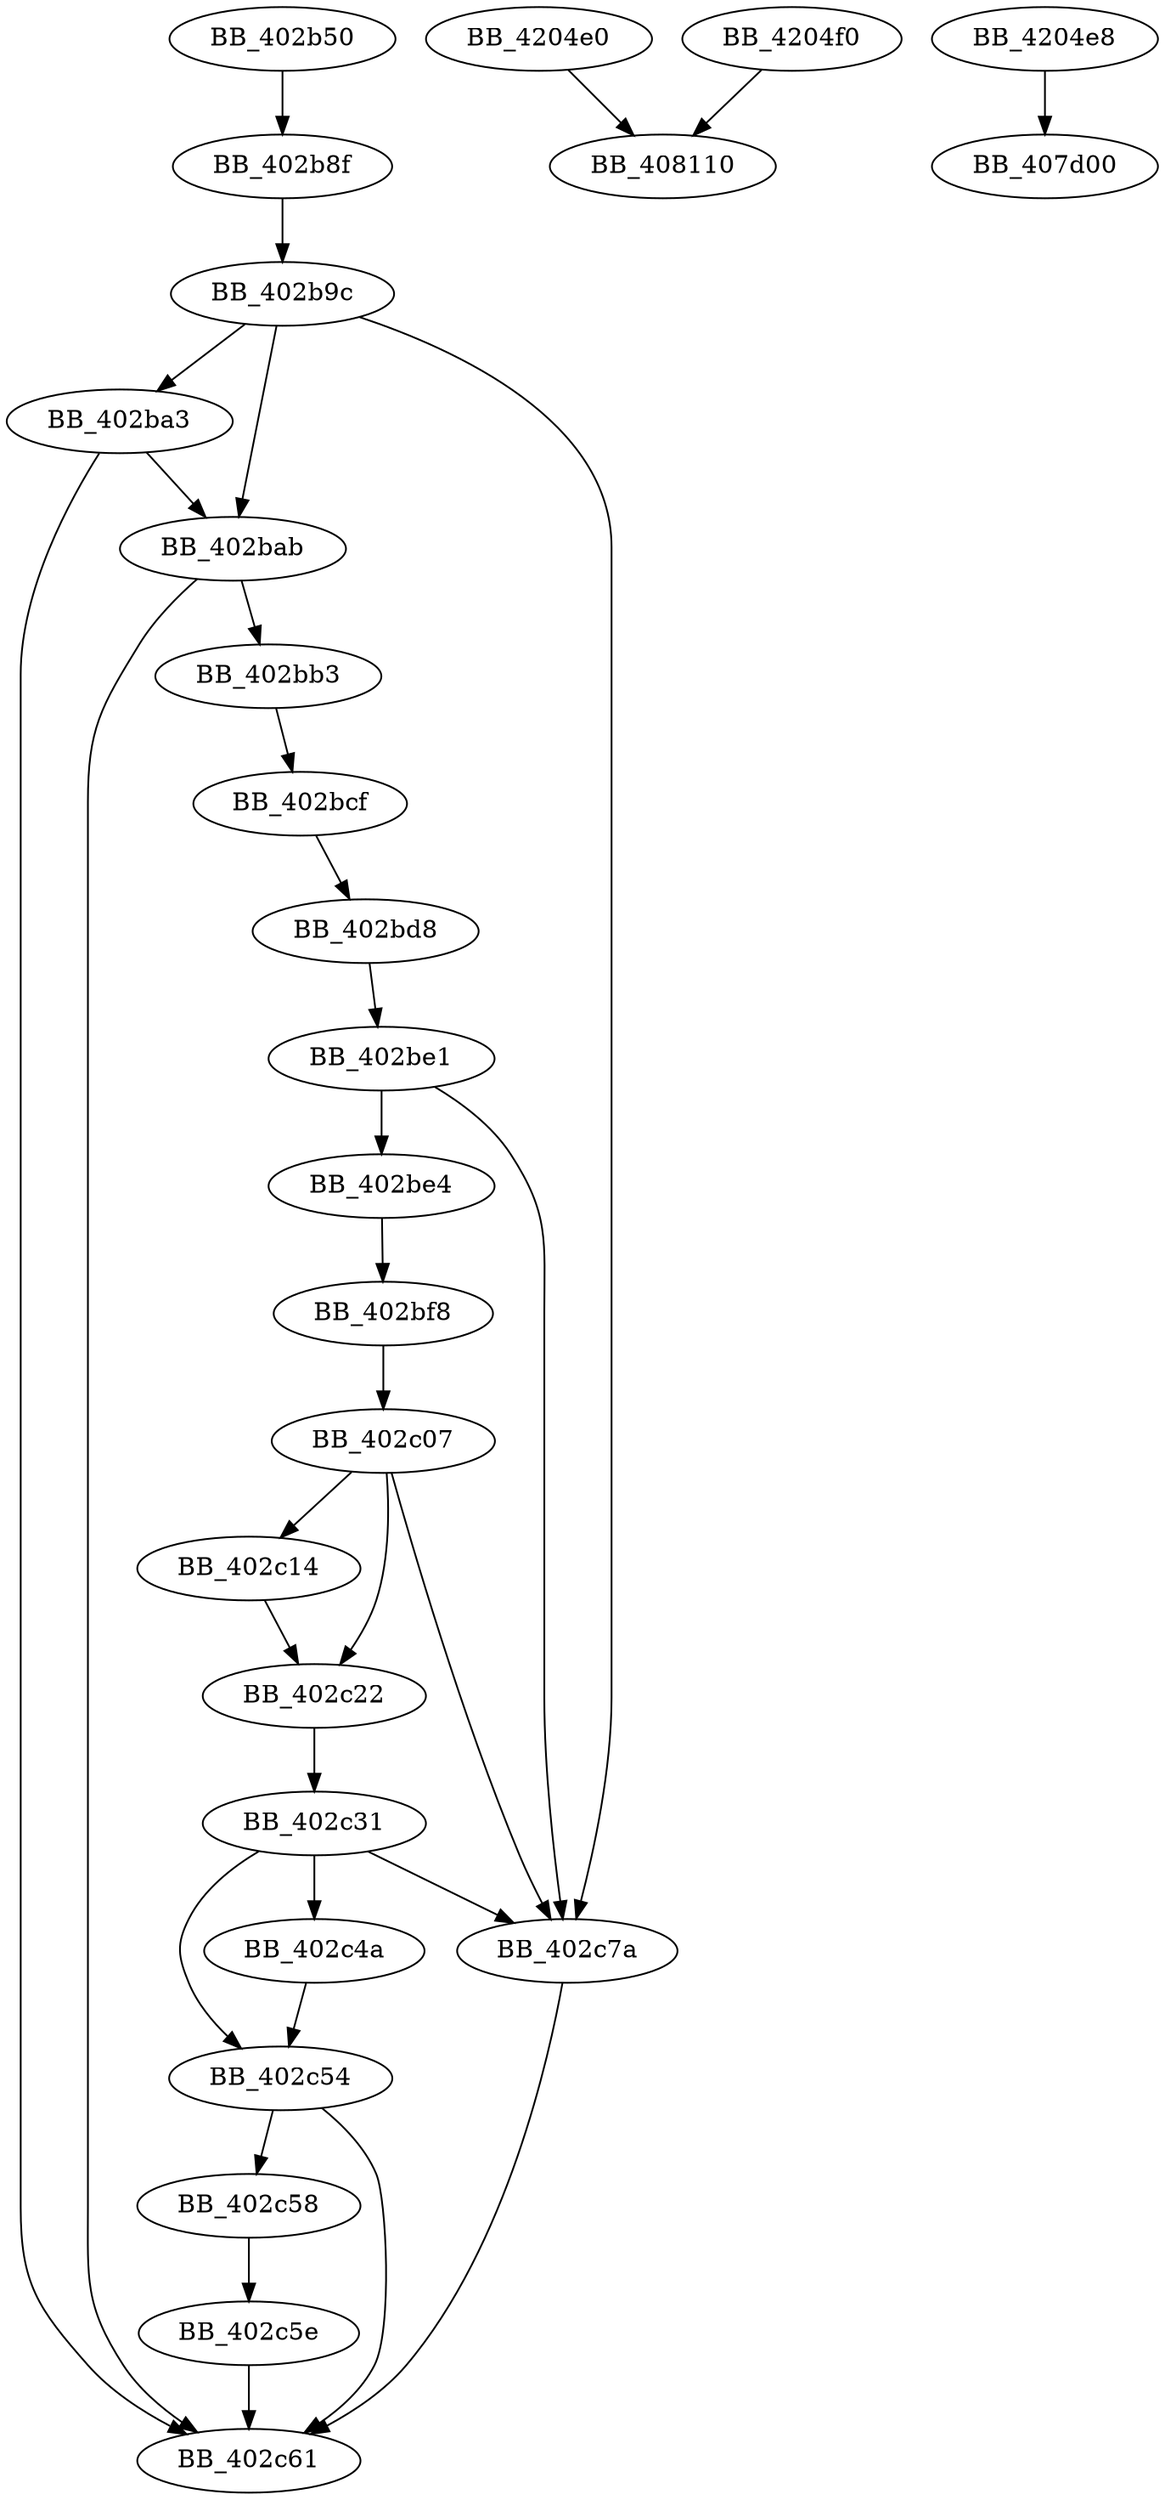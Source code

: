 DiGraph sub_402B50{
BB_402b50->BB_402b8f
BB_402b8f->BB_402b9c
BB_402b9c->BB_402ba3
BB_402b9c->BB_402bab
BB_402b9c->BB_402c7a
BB_402ba3->BB_402bab
BB_402ba3->BB_402c61
BB_402bab->BB_402bb3
BB_402bab->BB_402c61
BB_402bb3->BB_402bcf
BB_402bcf->BB_402bd8
BB_402bd8->BB_402be1
BB_402be1->BB_402be4
BB_402be1->BB_402c7a
BB_402be4->BB_402bf8
BB_402bf8->BB_402c07
BB_402c07->BB_402c14
BB_402c07->BB_402c22
BB_402c07->BB_402c7a
BB_402c14->BB_402c22
BB_402c22->BB_402c31
BB_402c31->BB_402c4a
BB_402c31->BB_402c54
BB_402c31->BB_402c7a
BB_402c4a->BB_402c54
BB_402c54->BB_402c58
BB_402c54->BB_402c61
BB_402c58->BB_402c5e
BB_402c5e->BB_402c61
BB_402c7a->BB_402c61
BB_4204e0->BB_408110
BB_4204e8->BB_407d00
BB_4204f0->BB_408110
}
